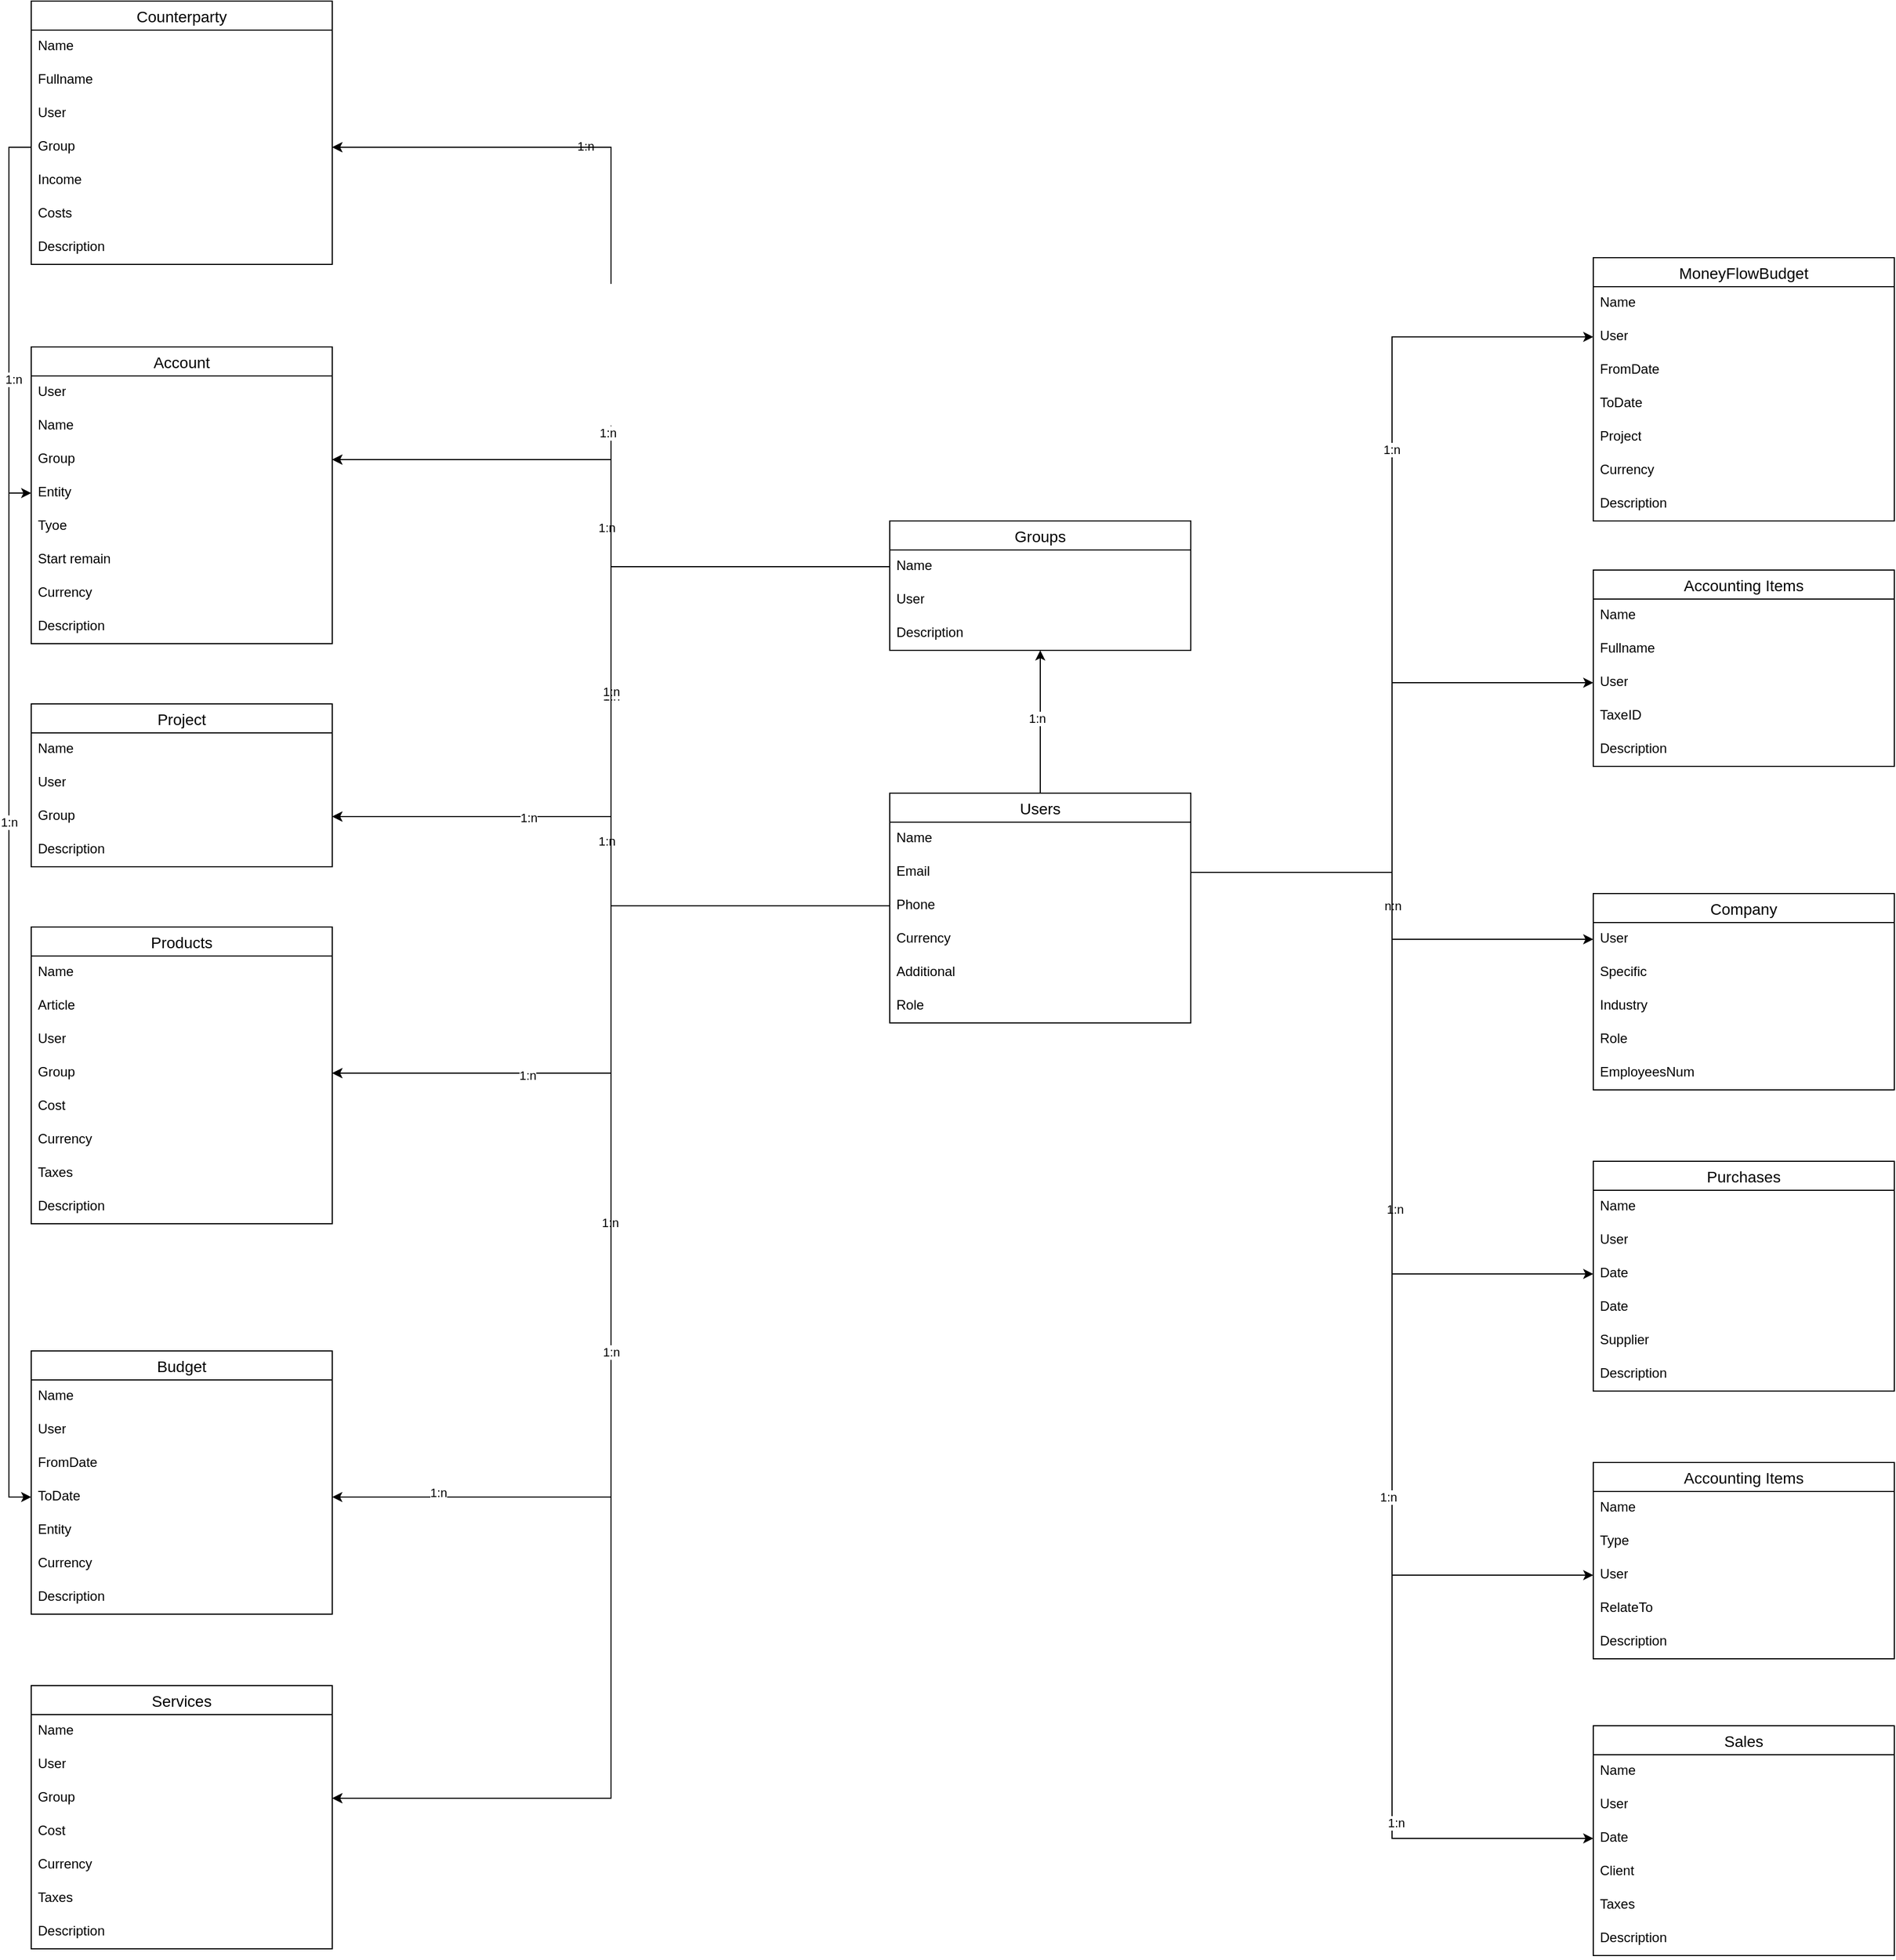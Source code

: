 <mxfile version="21.6.8" type="github">
  <diagram name="Страница — 1" id="mEp1RRlqgZ2As4-U362g">
    <mxGraphModel dx="1719" dy="1747" grid="1" gridSize="10" guides="1" tooltips="1" connect="1" arrows="1" fold="1" page="1" pageScale="1" pageWidth="827" pageHeight="1169" math="0" shadow="0">
      <root>
        <mxCell id="0" />
        <mxCell id="1" parent="0" />
        <mxCell id="NKSvLtSjJCqByz_AvDBq-24" style="edgeStyle=orthogonalEdgeStyle;rounded=0;orthogonalLoop=1;jettySize=auto;html=1;exitX=0;exitY=0.5;exitDx=0;exitDy=0;entryX=1;entryY=0.5;entryDx=0;entryDy=0;" parent="1" source="NKSvLtSjJCqByz_AvDBq-4" target="NKSvLtSjJCqByz_AvDBq-17" edge="1">
          <mxGeometry relative="1" as="geometry" />
        </mxCell>
        <mxCell id="NKSvLtSjJCqByz_AvDBq-25" value="1:n" style="edgeLabel;html=1;align=center;verticalAlign=middle;resizable=0;points=[];" parent="NKSvLtSjJCqByz_AvDBq-24" vertex="1" connectable="0">
          <mxGeometry x="-0.027" relative="1" as="geometry">
            <mxPoint as="offset" />
          </mxGeometry>
        </mxCell>
        <mxCell id="dPXrafUQXEAh571yOO6m-11" style="edgeStyle=orthogonalEdgeStyle;rounded=0;orthogonalLoop=1;jettySize=auto;html=1;exitX=0.5;exitY=0;exitDx=0;exitDy=0;entryX=0.5;entryY=1;entryDx=0;entryDy=0;" parent="1" source="NKSvLtSjJCqByz_AvDBq-1" target="NKSvLtSjJCqByz_AvDBq-110" edge="1">
          <mxGeometry relative="1" as="geometry" />
        </mxCell>
        <mxCell id="dPXrafUQXEAh571yOO6m-12" value="1:n" style="edgeLabel;html=1;align=center;verticalAlign=middle;resizable=0;points=[];" parent="dPXrafUQXEAh571yOO6m-11" vertex="1" connectable="0">
          <mxGeometry x="0.051" y="3" relative="1" as="geometry">
            <mxPoint as="offset" />
          </mxGeometry>
        </mxCell>
        <mxCell id="NKSvLtSjJCqByz_AvDBq-1" value="Users" style="swimlane;fontStyle=0;childLayout=stackLayout;horizontal=1;startSize=26;horizontalStack=0;resizeParent=1;resizeParentMax=0;resizeLast=0;collapsible=1;marginBottom=0;align=center;fontSize=14;" parent="1" vertex="1">
          <mxGeometry x="340" width="270" height="206" as="geometry" />
        </mxCell>
        <mxCell id="NKSvLtSjJCqByz_AvDBq-2" value="Name" style="text;strokeColor=none;fillColor=none;spacingLeft=4;spacingRight=4;overflow=hidden;rotatable=0;points=[[0,0.5],[1,0.5]];portConstraint=eastwest;fontSize=12;whiteSpace=wrap;html=1;" parent="NKSvLtSjJCqByz_AvDBq-1" vertex="1">
          <mxGeometry y="26" width="270" height="30" as="geometry" />
        </mxCell>
        <mxCell id="NKSvLtSjJCqByz_AvDBq-3" value="Email" style="text;strokeColor=none;fillColor=none;spacingLeft=4;spacingRight=4;overflow=hidden;rotatable=0;points=[[0,0.5],[1,0.5]];portConstraint=eastwest;fontSize=12;whiteSpace=wrap;html=1;" parent="NKSvLtSjJCqByz_AvDBq-1" vertex="1">
          <mxGeometry y="56" width="270" height="30" as="geometry" />
        </mxCell>
        <mxCell id="NKSvLtSjJCqByz_AvDBq-4" value="Phone" style="text;strokeColor=none;fillColor=none;spacingLeft=4;spacingRight=4;overflow=hidden;rotatable=0;points=[[0,0.5],[1,0.5]];portConstraint=eastwest;fontSize=12;whiteSpace=wrap;html=1;" parent="NKSvLtSjJCqByz_AvDBq-1" vertex="1">
          <mxGeometry y="86" width="270" height="30" as="geometry" />
        </mxCell>
        <mxCell id="NKSvLtSjJCqByz_AvDBq-10" value="Currency" style="text;strokeColor=none;fillColor=none;spacingLeft=4;spacingRight=4;overflow=hidden;rotatable=0;points=[[0,0.5],[1,0.5]];portConstraint=eastwest;fontSize=12;whiteSpace=wrap;html=1;" parent="NKSvLtSjJCqByz_AvDBq-1" vertex="1">
          <mxGeometry y="116" width="270" height="30" as="geometry" />
        </mxCell>
        <mxCell id="NKSvLtSjJCqByz_AvDBq-11" value="Additional" style="text;strokeColor=none;fillColor=none;spacingLeft=4;spacingRight=4;overflow=hidden;rotatable=0;points=[[0,0.5],[1,0.5]];portConstraint=eastwest;fontSize=12;whiteSpace=wrap;html=1;" parent="NKSvLtSjJCqByz_AvDBq-1" vertex="1">
          <mxGeometry y="146" width="270" height="30" as="geometry" />
        </mxCell>
        <mxCell id="xEe3Byxkj_qaUgztP4Dk-1" value="Role" style="text;strokeColor=none;fillColor=none;spacingLeft=4;spacingRight=4;overflow=hidden;rotatable=0;points=[[0,0.5],[1,0.5]];portConstraint=eastwest;fontSize=12;whiteSpace=wrap;html=1;" vertex="1" parent="NKSvLtSjJCqByz_AvDBq-1">
          <mxGeometry y="176" width="270" height="30" as="geometry" />
        </mxCell>
        <mxCell id="NKSvLtSjJCqByz_AvDBq-14" value="Account" style="swimlane;fontStyle=0;childLayout=stackLayout;horizontal=1;startSize=26;horizontalStack=0;resizeParent=1;resizeParentMax=0;resizeLast=0;collapsible=1;marginBottom=0;align=center;fontSize=14;" parent="1" vertex="1">
          <mxGeometry x="-430" y="-400" width="270" height="266" as="geometry" />
        </mxCell>
        <mxCell id="NKSvLtSjJCqByz_AvDBq-15" value="User" style="text;strokeColor=none;fillColor=none;spacingLeft=4;spacingRight=4;overflow=hidden;rotatable=0;points=[[0,0.5],[1,0.5]];portConstraint=eastwest;fontSize=12;whiteSpace=wrap;html=1;" parent="NKSvLtSjJCqByz_AvDBq-14" vertex="1">
          <mxGeometry y="26" width="270" height="30" as="geometry" />
        </mxCell>
        <mxCell id="NKSvLtSjJCqByz_AvDBq-16" value="Name" style="text;strokeColor=none;fillColor=none;spacingLeft=4;spacingRight=4;overflow=hidden;rotatable=0;points=[[0,0.5],[1,0.5]];portConstraint=eastwest;fontSize=12;whiteSpace=wrap;html=1;" parent="NKSvLtSjJCqByz_AvDBq-14" vertex="1">
          <mxGeometry y="56" width="270" height="30" as="geometry" />
        </mxCell>
        <mxCell id="NKSvLtSjJCqByz_AvDBq-17" value="Group" style="text;strokeColor=none;fillColor=none;spacingLeft=4;spacingRight=4;overflow=hidden;rotatable=0;points=[[0,0.5],[1,0.5]];portConstraint=eastwest;fontSize=12;whiteSpace=wrap;html=1;" parent="NKSvLtSjJCqByz_AvDBq-14" vertex="1">
          <mxGeometry y="86" width="270" height="30" as="geometry" />
        </mxCell>
        <mxCell id="NKSvLtSjJCqByz_AvDBq-18" value="Entity" style="text;strokeColor=none;fillColor=none;spacingLeft=4;spacingRight=4;overflow=hidden;rotatable=0;points=[[0,0.5],[1,0.5]];portConstraint=eastwest;fontSize=12;whiteSpace=wrap;html=1;" parent="NKSvLtSjJCqByz_AvDBq-14" vertex="1">
          <mxGeometry y="116" width="270" height="30" as="geometry" />
        </mxCell>
        <mxCell id="NKSvLtSjJCqByz_AvDBq-19" value="Tyoe" style="text;strokeColor=none;fillColor=none;spacingLeft=4;spacingRight=4;overflow=hidden;rotatable=0;points=[[0,0.5],[1,0.5]];portConstraint=eastwest;fontSize=12;whiteSpace=wrap;html=1;" parent="NKSvLtSjJCqByz_AvDBq-14" vertex="1">
          <mxGeometry y="146" width="270" height="30" as="geometry" />
        </mxCell>
        <mxCell id="NKSvLtSjJCqByz_AvDBq-20" value="Start remain" style="text;strokeColor=none;fillColor=none;spacingLeft=4;spacingRight=4;overflow=hidden;rotatable=0;points=[[0,0.5],[1,0.5]];portConstraint=eastwest;fontSize=12;whiteSpace=wrap;html=1;" parent="NKSvLtSjJCqByz_AvDBq-14" vertex="1">
          <mxGeometry y="176" width="270" height="30" as="geometry" />
        </mxCell>
        <mxCell id="NKSvLtSjJCqByz_AvDBq-21" value="Currency" style="text;strokeColor=none;fillColor=none;spacingLeft=4;spacingRight=4;overflow=hidden;rotatable=0;points=[[0,0.5],[1,0.5]];portConstraint=eastwest;fontSize=12;whiteSpace=wrap;html=1;" parent="NKSvLtSjJCqByz_AvDBq-14" vertex="1">
          <mxGeometry y="206" width="270" height="30" as="geometry" />
        </mxCell>
        <mxCell id="NKSvLtSjJCqByz_AvDBq-22" value="Description" style="text;strokeColor=none;fillColor=none;spacingLeft=4;spacingRight=4;overflow=hidden;rotatable=0;points=[[0,0.5],[1,0.5]];portConstraint=eastwest;fontSize=12;whiteSpace=wrap;html=1;" parent="NKSvLtSjJCqByz_AvDBq-14" vertex="1">
          <mxGeometry y="236" width="270" height="30" as="geometry" />
        </mxCell>
        <mxCell id="NKSvLtSjJCqByz_AvDBq-26" value="Company" style="swimlane;fontStyle=0;childLayout=stackLayout;horizontal=1;startSize=26;horizontalStack=0;resizeParent=1;resizeParentMax=0;resizeLast=0;collapsible=1;marginBottom=0;align=center;fontSize=14;" parent="1" vertex="1">
          <mxGeometry x="971" y="90" width="270" height="176" as="geometry" />
        </mxCell>
        <mxCell id="NKSvLtSjJCqByz_AvDBq-27" value="User" style="text;strokeColor=none;fillColor=none;spacingLeft=4;spacingRight=4;overflow=hidden;rotatable=0;points=[[0,0.5],[1,0.5]];portConstraint=eastwest;fontSize=12;whiteSpace=wrap;html=1;" parent="NKSvLtSjJCqByz_AvDBq-26" vertex="1">
          <mxGeometry y="26" width="270" height="30" as="geometry" />
        </mxCell>
        <mxCell id="NKSvLtSjJCqByz_AvDBq-28" value="Specific" style="text;strokeColor=none;fillColor=none;spacingLeft=4;spacingRight=4;overflow=hidden;rotatable=0;points=[[0,0.5],[1,0.5]];portConstraint=eastwest;fontSize=12;whiteSpace=wrap;html=1;" parent="NKSvLtSjJCqByz_AvDBq-26" vertex="1">
          <mxGeometry y="56" width="270" height="30" as="geometry" />
        </mxCell>
        <mxCell id="NKSvLtSjJCqByz_AvDBq-29" value="Industry" style="text;strokeColor=none;fillColor=none;spacingLeft=4;spacingRight=4;overflow=hidden;rotatable=0;points=[[0,0.5],[1,0.5]];portConstraint=eastwest;fontSize=12;whiteSpace=wrap;html=1;" parent="NKSvLtSjJCqByz_AvDBq-26" vertex="1">
          <mxGeometry y="86" width="270" height="30" as="geometry" />
        </mxCell>
        <mxCell id="NKSvLtSjJCqByz_AvDBq-30" value="Role" style="text;strokeColor=none;fillColor=none;spacingLeft=4;spacingRight=4;overflow=hidden;rotatable=0;points=[[0,0.5],[1,0.5]];portConstraint=eastwest;fontSize=12;whiteSpace=wrap;html=1;" parent="NKSvLtSjJCqByz_AvDBq-26" vertex="1">
          <mxGeometry y="116" width="270" height="30" as="geometry" />
        </mxCell>
        <mxCell id="NKSvLtSjJCqByz_AvDBq-31" value="EmployeesNum" style="text;strokeColor=none;fillColor=none;spacingLeft=4;spacingRight=4;overflow=hidden;rotatable=0;points=[[0,0.5],[1,0.5]];portConstraint=eastwest;fontSize=12;whiteSpace=wrap;html=1;" parent="NKSvLtSjJCqByz_AvDBq-26" vertex="1">
          <mxGeometry y="146" width="270" height="30" as="geometry" />
        </mxCell>
        <mxCell id="NKSvLtSjJCqByz_AvDBq-32" value="n:n" style="edgeStyle=orthogonalEdgeStyle;rounded=0;orthogonalLoop=1;jettySize=auto;html=1;exitX=1;exitY=0.5;exitDx=0;exitDy=0;" parent="1" source="NKSvLtSjJCqByz_AvDBq-3" target="NKSvLtSjJCqByz_AvDBq-27" edge="1">
          <mxGeometry relative="1" as="geometry" />
        </mxCell>
        <mxCell id="NKSvLtSjJCqByz_AvDBq-33" value="Sales" style="swimlane;fontStyle=0;childLayout=stackLayout;horizontal=1;startSize=26;horizontalStack=0;resizeParent=1;resizeParentMax=0;resizeLast=0;collapsible=1;marginBottom=0;align=center;fontSize=14;" parent="1" vertex="1">
          <mxGeometry x="971" y="836" width="270" height="206" as="geometry" />
        </mxCell>
        <mxCell id="NKSvLtSjJCqByz_AvDBq-34" value="Name" style="text;strokeColor=none;fillColor=none;spacingLeft=4;spacingRight=4;overflow=hidden;rotatable=0;points=[[0,0.5],[1,0.5]];portConstraint=eastwest;fontSize=12;whiteSpace=wrap;html=1;" parent="NKSvLtSjJCqByz_AvDBq-33" vertex="1">
          <mxGeometry y="26" width="270" height="30" as="geometry" />
        </mxCell>
        <mxCell id="NKSvLtSjJCqByz_AvDBq-35" value="User" style="text;strokeColor=none;fillColor=none;spacingLeft=4;spacingRight=4;overflow=hidden;rotatable=0;points=[[0,0.5],[1,0.5]];portConstraint=eastwest;fontSize=12;whiteSpace=wrap;html=1;" parent="NKSvLtSjJCqByz_AvDBq-33" vertex="1">
          <mxGeometry y="56" width="270" height="30" as="geometry" />
        </mxCell>
        <mxCell id="NKSvLtSjJCqByz_AvDBq-36" value="Date" style="text;strokeColor=none;fillColor=none;spacingLeft=4;spacingRight=4;overflow=hidden;rotatable=0;points=[[0,0.5],[1,0.5]];portConstraint=eastwest;fontSize=12;whiteSpace=wrap;html=1;" parent="NKSvLtSjJCqByz_AvDBq-33" vertex="1">
          <mxGeometry y="86" width="270" height="30" as="geometry" />
        </mxCell>
        <mxCell id="NKSvLtSjJCqByz_AvDBq-37" value="Client" style="text;strokeColor=none;fillColor=none;spacingLeft=4;spacingRight=4;overflow=hidden;rotatable=0;points=[[0,0.5],[1,0.5]];portConstraint=eastwest;fontSize=12;whiteSpace=wrap;html=1;" parent="NKSvLtSjJCqByz_AvDBq-33" vertex="1">
          <mxGeometry y="116" width="270" height="30" as="geometry" />
        </mxCell>
        <mxCell id="NKSvLtSjJCqByz_AvDBq-38" value="Taxes" style="text;strokeColor=none;fillColor=none;spacingLeft=4;spacingRight=4;overflow=hidden;rotatable=0;points=[[0,0.5],[1,0.5]];portConstraint=eastwest;fontSize=12;whiteSpace=wrap;html=1;" parent="NKSvLtSjJCqByz_AvDBq-33" vertex="1">
          <mxGeometry y="146" width="270" height="30" as="geometry" />
        </mxCell>
        <mxCell id="NKSvLtSjJCqByz_AvDBq-39" value="Description" style="text;strokeColor=none;fillColor=none;spacingLeft=4;spacingRight=4;overflow=hidden;rotatable=0;points=[[0,0.5],[1,0.5]];portConstraint=eastwest;fontSize=12;whiteSpace=wrap;html=1;" parent="NKSvLtSjJCqByz_AvDBq-33" vertex="1">
          <mxGeometry y="176" width="270" height="30" as="geometry" />
        </mxCell>
        <mxCell id="NKSvLtSjJCqByz_AvDBq-40" value="Purchases" style="swimlane;fontStyle=0;childLayout=stackLayout;horizontal=1;startSize=26;horizontalStack=0;resizeParent=1;resizeParentMax=0;resizeLast=0;collapsible=1;marginBottom=0;align=center;fontSize=14;" parent="1" vertex="1">
          <mxGeometry x="971" y="330" width="270" height="206" as="geometry" />
        </mxCell>
        <mxCell id="NKSvLtSjJCqByz_AvDBq-41" value="Name" style="text;strokeColor=none;fillColor=none;spacingLeft=4;spacingRight=4;overflow=hidden;rotatable=0;points=[[0,0.5],[1,0.5]];portConstraint=eastwest;fontSize=12;whiteSpace=wrap;html=1;" parent="NKSvLtSjJCqByz_AvDBq-40" vertex="1">
          <mxGeometry y="26" width="270" height="30" as="geometry" />
        </mxCell>
        <mxCell id="NKSvLtSjJCqByz_AvDBq-42" value="User" style="text;strokeColor=none;fillColor=none;spacingLeft=4;spacingRight=4;overflow=hidden;rotatable=0;points=[[0,0.5],[1,0.5]];portConstraint=eastwest;fontSize=12;whiteSpace=wrap;html=1;" parent="NKSvLtSjJCqByz_AvDBq-40" vertex="1">
          <mxGeometry y="56" width="270" height="30" as="geometry" />
        </mxCell>
        <mxCell id="NKSvLtSjJCqByz_AvDBq-43" value="Date" style="text;strokeColor=none;fillColor=none;spacingLeft=4;spacingRight=4;overflow=hidden;rotatable=0;points=[[0,0.5],[1,0.5]];portConstraint=eastwest;fontSize=12;whiteSpace=wrap;html=1;" parent="NKSvLtSjJCqByz_AvDBq-40" vertex="1">
          <mxGeometry y="86" width="270" height="30" as="geometry" />
        </mxCell>
        <mxCell id="NKSvLtSjJCqByz_AvDBq-169" value="Date" style="text;strokeColor=none;fillColor=none;spacingLeft=4;spacingRight=4;overflow=hidden;rotatable=0;points=[[0,0.5],[1,0.5]];portConstraint=eastwest;fontSize=12;whiteSpace=wrap;html=1;" parent="NKSvLtSjJCqByz_AvDBq-40" vertex="1">
          <mxGeometry y="116" width="270" height="30" as="geometry" />
        </mxCell>
        <mxCell id="NKSvLtSjJCqByz_AvDBq-44" value="Supplier" style="text;strokeColor=none;fillColor=none;spacingLeft=4;spacingRight=4;overflow=hidden;rotatable=0;points=[[0,0.5],[1,0.5]];portConstraint=eastwest;fontSize=12;whiteSpace=wrap;html=1;" parent="NKSvLtSjJCqByz_AvDBq-40" vertex="1">
          <mxGeometry y="146" width="270" height="30" as="geometry" />
        </mxCell>
        <mxCell id="NKSvLtSjJCqByz_AvDBq-45" value="Description" style="text;strokeColor=none;fillColor=none;spacingLeft=4;spacingRight=4;overflow=hidden;rotatable=0;points=[[0,0.5],[1,0.5]];portConstraint=eastwest;fontSize=12;whiteSpace=wrap;html=1;" parent="NKSvLtSjJCqByz_AvDBq-40" vertex="1">
          <mxGeometry y="176" width="270" height="30" as="geometry" />
        </mxCell>
        <mxCell id="NKSvLtSjJCqByz_AvDBq-46" value="Budget" style="swimlane;fontStyle=0;childLayout=stackLayout;horizontal=1;startSize=26;horizontalStack=0;resizeParent=1;resizeParentMax=0;resizeLast=0;collapsible=1;marginBottom=0;align=center;fontSize=14;" parent="1" vertex="1">
          <mxGeometry x="-430" y="500" width="270" height="236" as="geometry" />
        </mxCell>
        <mxCell id="NKSvLtSjJCqByz_AvDBq-47" value="Name" style="text;strokeColor=none;fillColor=none;spacingLeft=4;spacingRight=4;overflow=hidden;rotatable=0;points=[[0,0.5],[1,0.5]];portConstraint=eastwest;fontSize=12;whiteSpace=wrap;html=1;" parent="NKSvLtSjJCqByz_AvDBq-46" vertex="1">
          <mxGeometry y="26" width="270" height="30" as="geometry" />
        </mxCell>
        <mxCell id="NKSvLtSjJCqByz_AvDBq-48" value="User" style="text;strokeColor=none;fillColor=none;spacingLeft=4;spacingRight=4;overflow=hidden;rotatable=0;points=[[0,0.5],[1,0.5]];portConstraint=eastwest;fontSize=12;whiteSpace=wrap;html=1;" parent="NKSvLtSjJCqByz_AvDBq-46" vertex="1">
          <mxGeometry y="56" width="270" height="30" as="geometry" />
        </mxCell>
        <mxCell id="NKSvLtSjJCqByz_AvDBq-49" value="FromDate" style="text;strokeColor=none;fillColor=none;spacingLeft=4;spacingRight=4;overflow=hidden;rotatable=0;points=[[0,0.5],[1,0.5]];portConstraint=eastwest;fontSize=12;whiteSpace=wrap;html=1;" parent="NKSvLtSjJCqByz_AvDBq-46" vertex="1">
          <mxGeometry y="86" width="270" height="30" as="geometry" />
        </mxCell>
        <mxCell id="NKSvLtSjJCqByz_AvDBq-50" value="ToDate" style="text;strokeColor=none;fillColor=none;spacingLeft=4;spacingRight=4;overflow=hidden;rotatable=0;points=[[0,0.5],[1,0.5]];portConstraint=eastwest;fontSize=12;whiteSpace=wrap;html=1;" parent="NKSvLtSjJCqByz_AvDBq-46" vertex="1">
          <mxGeometry y="116" width="270" height="30" as="geometry" />
        </mxCell>
        <mxCell id="NKSvLtSjJCqByz_AvDBq-51" value="Entity" style="text;strokeColor=none;fillColor=none;spacingLeft=4;spacingRight=4;overflow=hidden;rotatable=0;points=[[0,0.5],[1,0.5]];portConstraint=eastwest;fontSize=12;whiteSpace=wrap;html=1;" parent="NKSvLtSjJCqByz_AvDBq-46" vertex="1">
          <mxGeometry y="146" width="270" height="30" as="geometry" />
        </mxCell>
        <mxCell id="NKSvLtSjJCqByz_AvDBq-52" value="Currency" style="text;strokeColor=none;fillColor=none;spacingLeft=4;spacingRight=4;overflow=hidden;rotatable=0;points=[[0,0.5],[1,0.5]];portConstraint=eastwest;fontSize=12;whiteSpace=wrap;html=1;" parent="NKSvLtSjJCqByz_AvDBq-46" vertex="1">
          <mxGeometry y="176" width="270" height="30" as="geometry" />
        </mxCell>
        <mxCell id="NKSvLtSjJCqByz_AvDBq-53" value="Description" style="text;strokeColor=none;fillColor=none;spacingLeft=4;spacingRight=4;overflow=hidden;rotatable=0;points=[[0,0.5],[1,0.5]];portConstraint=eastwest;fontSize=12;whiteSpace=wrap;html=1;" parent="NKSvLtSjJCqByz_AvDBq-46" vertex="1">
          <mxGeometry y="206" width="270" height="30" as="geometry" />
        </mxCell>
        <mxCell id="NKSvLtSjJCqByz_AvDBq-54" value="MoneyFlowBudget" style="swimlane;fontStyle=0;childLayout=stackLayout;horizontal=1;startSize=26;horizontalStack=0;resizeParent=1;resizeParentMax=0;resizeLast=0;collapsible=1;marginBottom=0;align=center;fontSize=14;" parent="1" vertex="1">
          <mxGeometry x="971" y="-480" width="270" height="236" as="geometry" />
        </mxCell>
        <mxCell id="NKSvLtSjJCqByz_AvDBq-55" value="Name" style="text;strokeColor=none;fillColor=none;spacingLeft=4;spacingRight=4;overflow=hidden;rotatable=0;points=[[0,0.5],[1,0.5]];portConstraint=eastwest;fontSize=12;whiteSpace=wrap;html=1;" parent="NKSvLtSjJCqByz_AvDBq-54" vertex="1">
          <mxGeometry y="26" width="270" height="30" as="geometry" />
        </mxCell>
        <mxCell id="NKSvLtSjJCqByz_AvDBq-56" value="User" style="text;strokeColor=none;fillColor=none;spacingLeft=4;spacingRight=4;overflow=hidden;rotatable=0;points=[[0,0.5],[1,0.5]];portConstraint=eastwest;fontSize=12;whiteSpace=wrap;html=1;" parent="NKSvLtSjJCqByz_AvDBq-54" vertex="1">
          <mxGeometry y="56" width="270" height="30" as="geometry" />
        </mxCell>
        <mxCell id="NKSvLtSjJCqByz_AvDBq-57" value="FromDate" style="text;strokeColor=none;fillColor=none;spacingLeft=4;spacingRight=4;overflow=hidden;rotatable=0;points=[[0,0.5],[1,0.5]];portConstraint=eastwest;fontSize=12;whiteSpace=wrap;html=1;" parent="NKSvLtSjJCqByz_AvDBq-54" vertex="1">
          <mxGeometry y="86" width="270" height="30" as="geometry" />
        </mxCell>
        <mxCell id="NKSvLtSjJCqByz_AvDBq-58" value="ToDate" style="text;strokeColor=none;fillColor=none;spacingLeft=4;spacingRight=4;overflow=hidden;rotatable=0;points=[[0,0.5],[1,0.5]];portConstraint=eastwest;fontSize=12;whiteSpace=wrap;html=1;" parent="NKSvLtSjJCqByz_AvDBq-54" vertex="1">
          <mxGeometry y="116" width="270" height="30" as="geometry" />
        </mxCell>
        <mxCell id="NKSvLtSjJCqByz_AvDBq-59" value="Project" style="text;strokeColor=none;fillColor=none;spacingLeft=4;spacingRight=4;overflow=hidden;rotatable=0;points=[[0,0.5],[1,0.5]];portConstraint=eastwest;fontSize=12;whiteSpace=wrap;html=1;" parent="NKSvLtSjJCqByz_AvDBq-54" vertex="1">
          <mxGeometry y="146" width="270" height="30" as="geometry" />
        </mxCell>
        <mxCell id="NKSvLtSjJCqByz_AvDBq-60" value="Currency" style="text;strokeColor=none;fillColor=none;spacingLeft=4;spacingRight=4;overflow=hidden;rotatable=0;points=[[0,0.5],[1,0.5]];portConstraint=eastwest;fontSize=12;whiteSpace=wrap;html=1;" parent="NKSvLtSjJCqByz_AvDBq-54" vertex="1">
          <mxGeometry y="176" width="270" height="30" as="geometry" />
        </mxCell>
        <mxCell id="NKSvLtSjJCqByz_AvDBq-61" value="Description" style="text;strokeColor=none;fillColor=none;spacingLeft=4;spacingRight=4;overflow=hidden;rotatable=0;points=[[0,0.5],[1,0.5]];portConstraint=eastwest;fontSize=12;whiteSpace=wrap;html=1;" parent="NKSvLtSjJCqByz_AvDBq-54" vertex="1">
          <mxGeometry y="206" width="270" height="30" as="geometry" />
        </mxCell>
        <mxCell id="NKSvLtSjJCqByz_AvDBq-62" value="Project" style="swimlane;fontStyle=0;childLayout=stackLayout;horizontal=1;startSize=26;horizontalStack=0;resizeParent=1;resizeParentMax=0;resizeLast=0;collapsible=1;marginBottom=0;align=center;fontSize=14;" parent="1" vertex="1">
          <mxGeometry x="-430" y="-80" width="270" height="146" as="geometry" />
        </mxCell>
        <mxCell id="NKSvLtSjJCqByz_AvDBq-63" value="Name" style="text;strokeColor=none;fillColor=none;spacingLeft=4;spacingRight=4;overflow=hidden;rotatable=0;points=[[0,0.5],[1,0.5]];portConstraint=eastwest;fontSize=12;whiteSpace=wrap;html=1;" parent="NKSvLtSjJCqByz_AvDBq-62" vertex="1">
          <mxGeometry y="26" width="270" height="30" as="geometry" />
        </mxCell>
        <mxCell id="NKSvLtSjJCqByz_AvDBq-64" value="User" style="text;strokeColor=none;fillColor=none;spacingLeft=4;spacingRight=4;overflow=hidden;rotatable=0;points=[[0,0.5],[1,0.5]];portConstraint=eastwest;fontSize=12;whiteSpace=wrap;html=1;" parent="NKSvLtSjJCqByz_AvDBq-62" vertex="1">
          <mxGeometry y="56" width="270" height="30" as="geometry" />
        </mxCell>
        <mxCell id="NKSvLtSjJCqByz_AvDBq-65" value="Group" style="text;strokeColor=none;fillColor=none;spacingLeft=4;spacingRight=4;overflow=hidden;rotatable=0;points=[[0,0.5],[1,0.5]];portConstraint=eastwest;fontSize=12;whiteSpace=wrap;html=1;" parent="NKSvLtSjJCqByz_AvDBq-62" vertex="1">
          <mxGeometry y="86" width="270" height="30" as="geometry" />
        </mxCell>
        <mxCell id="NKSvLtSjJCqByz_AvDBq-69" value="Description" style="text;strokeColor=none;fillColor=none;spacingLeft=4;spacingRight=4;overflow=hidden;rotatable=0;points=[[0,0.5],[1,0.5]];portConstraint=eastwest;fontSize=12;whiteSpace=wrap;html=1;" parent="NKSvLtSjJCqByz_AvDBq-62" vertex="1">
          <mxGeometry y="116" width="270" height="30" as="geometry" />
        </mxCell>
        <mxCell id="NKSvLtSjJCqByz_AvDBq-70" value="Counterparty" style="swimlane;fontStyle=0;childLayout=stackLayout;horizontal=1;startSize=26;horizontalStack=0;resizeParent=1;resizeParentMax=0;resizeLast=0;collapsible=1;marginBottom=0;align=center;fontSize=14;" parent="1" vertex="1">
          <mxGeometry x="-430" y="-710" width="270" height="236" as="geometry" />
        </mxCell>
        <mxCell id="NKSvLtSjJCqByz_AvDBq-71" value="Name" style="text;strokeColor=none;fillColor=none;spacingLeft=4;spacingRight=4;overflow=hidden;rotatable=0;points=[[0,0.5],[1,0.5]];portConstraint=eastwest;fontSize=12;whiteSpace=wrap;html=1;" parent="NKSvLtSjJCqByz_AvDBq-70" vertex="1">
          <mxGeometry y="26" width="270" height="30" as="geometry" />
        </mxCell>
        <mxCell id="NKSvLtSjJCqByz_AvDBq-73" value="Fullname" style="text;strokeColor=none;fillColor=none;spacingLeft=4;spacingRight=4;overflow=hidden;rotatable=0;points=[[0,0.5],[1,0.5]];portConstraint=eastwest;fontSize=12;whiteSpace=wrap;html=1;" parent="NKSvLtSjJCqByz_AvDBq-70" vertex="1">
          <mxGeometry y="56" width="270" height="30" as="geometry" />
        </mxCell>
        <mxCell id="NKSvLtSjJCqByz_AvDBq-72" value="User" style="text;strokeColor=none;fillColor=none;spacingLeft=4;spacingRight=4;overflow=hidden;rotatable=0;points=[[0,0.5],[1,0.5]];portConstraint=eastwest;fontSize=12;whiteSpace=wrap;html=1;" parent="NKSvLtSjJCqByz_AvDBq-70" vertex="1">
          <mxGeometry y="86" width="270" height="30" as="geometry" />
        </mxCell>
        <mxCell id="NKSvLtSjJCqByz_AvDBq-74" value="Group" style="text;strokeColor=none;fillColor=none;spacingLeft=4;spacingRight=4;overflow=hidden;rotatable=0;points=[[0,0.5],[1,0.5]];portConstraint=eastwest;fontSize=12;whiteSpace=wrap;html=1;" parent="NKSvLtSjJCqByz_AvDBq-70" vertex="1">
          <mxGeometry y="116" width="270" height="30" as="geometry" />
        </mxCell>
        <mxCell id="NKSvLtSjJCqByz_AvDBq-75" value="Income" style="text;strokeColor=none;fillColor=none;spacingLeft=4;spacingRight=4;overflow=hidden;rotatable=0;points=[[0,0.5],[1,0.5]];portConstraint=eastwest;fontSize=12;whiteSpace=wrap;html=1;" parent="NKSvLtSjJCqByz_AvDBq-70" vertex="1">
          <mxGeometry y="146" width="270" height="30" as="geometry" />
        </mxCell>
        <mxCell id="NKSvLtSjJCqByz_AvDBq-76" value="Costs" style="text;strokeColor=none;fillColor=none;spacingLeft=4;spacingRight=4;overflow=hidden;rotatable=0;points=[[0,0.5],[1,0.5]];portConstraint=eastwest;fontSize=12;whiteSpace=wrap;html=1;" parent="NKSvLtSjJCqByz_AvDBq-70" vertex="1">
          <mxGeometry y="176" width="270" height="30" as="geometry" />
        </mxCell>
        <mxCell id="NKSvLtSjJCqByz_AvDBq-77" value="Description" style="text;strokeColor=none;fillColor=none;spacingLeft=4;spacingRight=4;overflow=hidden;rotatable=0;points=[[0,0.5],[1,0.5]];portConstraint=eastwest;fontSize=12;whiteSpace=wrap;html=1;" parent="NKSvLtSjJCqByz_AvDBq-70" vertex="1">
          <mxGeometry y="206" width="270" height="30" as="geometry" />
        </mxCell>
        <mxCell id="NKSvLtSjJCqByz_AvDBq-78" value="Accounting Items" style="swimlane;fontStyle=0;childLayout=stackLayout;horizontal=1;startSize=26;horizontalStack=0;resizeParent=1;resizeParentMax=0;resizeLast=0;collapsible=1;marginBottom=0;align=center;fontSize=14;" parent="1" vertex="1">
          <mxGeometry x="971" y="600" width="270" height="176" as="geometry" />
        </mxCell>
        <mxCell id="NKSvLtSjJCqByz_AvDBq-79" value="Name" style="text;strokeColor=none;fillColor=none;spacingLeft=4;spacingRight=4;overflow=hidden;rotatable=0;points=[[0,0.5],[1,0.5]];portConstraint=eastwest;fontSize=12;whiteSpace=wrap;html=1;" parent="NKSvLtSjJCqByz_AvDBq-78" vertex="1">
          <mxGeometry y="26" width="270" height="30" as="geometry" />
        </mxCell>
        <mxCell id="NKSvLtSjJCqByz_AvDBq-80" value="Type" style="text;strokeColor=none;fillColor=none;spacingLeft=4;spacingRight=4;overflow=hidden;rotatable=0;points=[[0,0.5],[1,0.5]];portConstraint=eastwest;fontSize=12;whiteSpace=wrap;html=1;" parent="NKSvLtSjJCqByz_AvDBq-78" vertex="1">
          <mxGeometry y="56" width="270" height="30" as="geometry" />
        </mxCell>
        <mxCell id="NKSvLtSjJCqByz_AvDBq-81" value="User" style="text;strokeColor=none;fillColor=none;spacingLeft=4;spacingRight=4;overflow=hidden;rotatable=0;points=[[0,0.5],[1,0.5]];portConstraint=eastwest;fontSize=12;whiteSpace=wrap;html=1;" parent="NKSvLtSjJCqByz_AvDBq-78" vertex="1">
          <mxGeometry y="86" width="270" height="30" as="geometry" />
        </mxCell>
        <mxCell id="NKSvLtSjJCqByz_AvDBq-82" value="RelateTo" style="text;strokeColor=none;fillColor=none;spacingLeft=4;spacingRight=4;overflow=hidden;rotatable=0;points=[[0,0.5],[1,0.5]];portConstraint=eastwest;fontSize=12;whiteSpace=wrap;html=1;" parent="NKSvLtSjJCqByz_AvDBq-78" vertex="1">
          <mxGeometry y="116" width="270" height="30" as="geometry" />
        </mxCell>
        <mxCell id="NKSvLtSjJCqByz_AvDBq-85" value="Description" style="text;strokeColor=none;fillColor=none;spacingLeft=4;spacingRight=4;overflow=hidden;rotatable=0;points=[[0,0.5],[1,0.5]];portConstraint=eastwest;fontSize=12;whiteSpace=wrap;html=1;" parent="NKSvLtSjJCqByz_AvDBq-78" vertex="1">
          <mxGeometry y="146" width="270" height="30" as="geometry" />
        </mxCell>
        <mxCell id="NKSvLtSjJCqByz_AvDBq-86" value="Accounting Items" style="swimlane;fontStyle=0;childLayout=stackLayout;horizontal=1;startSize=26;horizontalStack=0;resizeParent=1;resizeParentMax=0;resizeLast=0;collapsible=1;marginBottom=0;align=center;fontSize=14;" parent="1" vertex="1">
          <mxGeometry x="971" y="-200" width="270" height="176" as="geometry" />
        </mxCell>
        <mxCell id="NKSvLtSjJCqByz_AvDBq-87" value="Name" style="text;strokeColor=none;fillColor=none;spacingLeft=4;spacingRight=4;overflow=hidden;rotatable=0;points=[[0,0.5],[1,0.5]];portConstraint=eastwest;fontSize=12;whiteSpace=wrap;html=1;" parent="NKSvLtSjJCqByz_AvDBq-86" vertex="1">
          <mxGeometry y="26" width="270" height="30" as="geometry" />
        </mxCell>
        <mxCell id="NKSvLtSjJCqByz_AvDBq-88" value="Fullname" style="text;strokeColor=none;fillColor=none;spacingLeft=4;spacingRight=4;overflow=hidden;rotatable=0;points=[[0,0.5],[1,0.5]];portConstraint=eastwest;fontSize=12;whiteSpace=wrap;html=1;" parent="NKSvLtSjJCqByz_AvDBq-86" vertex="1">
          <mxGeometry y="56" width="270" height="30" as="geometry" />
        </mxCell>
        <mxCell id="NKSvLtSjJCqByz_AvDBq-89" value="User" style="text;strokeColor=none;fillColor=none;spacingLeft=4;spacingRight=4;overflow=hidden;rotatable=0;points=[[0,0.5],[1,0.5]];portConstraint=eastwest;fontSize=12;whiteSpace=wrap;html=1;" parent="NKSvLtSjJCqByz_AvDBq-86" vertex="1">
          <mxGeometry y="86" width="270" height="30" as="geometry" />
        </mxCell>
        <mxCell id="NKSvLtSjJCqByz_AvDBq-90" value="TaxeID" style="text;strokeColor=none;fillColor=none;spacingLeft=4;spacingRight=4;overflow=hidden;rotatable=0;points=[[0,0.5],[1,0.5]];portConstraint=eastwest;fontSize=12;whiteSpace=wrap;html=1;" parent="NKSvLtSjJCqByz_AvDBq-86" vertex="1">
          <mxGeometry y="116" width="270" height="30" as="geometry" />
        </mxCell>
        <mxCell id="NKSvLtSjJCqByz_AvDBq-91" value="Description" style="text;strokeColor=none;fillColor=none;spacingLeft=4;spacingRight=4;overflow=hidden;rotatable=0;points=[[0,0.5],[1,0.5]];portConstraint=eastwest;fontSize=12;whiteSpace=wrap;html=1;" parent="NKSvLtSjJCqByz_AvDBq-86" vertex="1">
          <mxGeometry y="146" width="270" height="30" as="geometry" />
        </mxCell>
        <mxCell id="NKSvLtSjJCqByz_AvDBq-92" value="Products" style="swimlane;fontStyle=0;childLayout=stackLayout;horizontal=1;startSize=26;horizontalStack=0;resizeParent=1;resizeParentMax=0;resizeLast=0;collapsible=1;marginBottom=0;align=center;fontSize=14;" parent="1" vertex="1">
          <mxGeometry x="-430" y="120" width="270" height="266" as="geometry" />
        </mxCell>
        <mxCell id="NKSvLtSjJCqByz_AvDBq-93" value="Name" style="text;strokeColor=none;fillColor=none;spacingLeft=4;spacingRight=4;overflow=hidden;rotatable=0;points=[[0,0.5],[1,0.5]];portConstraint=eastwest;fontSize=12;whiteSpace=wrap;html=1;" parent="NKSvLtSjJCqByz_AvDBq-92" vertex="1">
          <mxGeometry y="26" width="270" height="30" as="geometry" />
        </mxCell>
        <mxCell id="NKSvLtSjJCqByz_AvDBq-94" value="Article" style="text;strokeColor=none;fillColor=none;spacingLeft=4;spacingRight=4;overflow=hidden;rotatable=0;points=[[0,0.5],[1,0.5]];portConstraint=eastwest;fontSize=12;whiteSpace=wrap;html=1;" parent="NKSvLtSjJCqByz_AvDBq-92" vertex="1">
          <mxGeometry y="56" width="270" height="30" as="geometry" />
        </mxCell>
        <mxCell id="NKSvLtSjJCqByz_AvDBq-95" value="User" style="text;strokeColor=none;fillColor=none;spacingLeft=4;spacingRight=4;overflow=hidden;rotatable=0;points=[[0,0.5],[1,0.5]];portConstraint=eastwest;fontSize=12;whiteSpace=wrap;html=1;" parent="NKSvLtSjJCqByz_AvDBq-92" vertex="1">
          <mxGeometry y="86" width="270" height="30" as="geometry" />
        </mxCell>
        <mxCell id="NKSvLtSjJCqByz_AvDBq-96" value="Group" style="text;strokeColor=none;fillColor=none;spacingLeft=4;spacingRight=4;overflow=hidden;rotatable=0;points=[[0,0.5],[1,0.5]];portConstraint=eastwest;fontSize=12;whiteSpace=wrap;html=1;" parent="NKSvLtSjJCqByz_AvDBq-92" vertex="1">
          <mxGeometry y="116" width="270" height="30" as="geometry" />
        </mxCell>
        <mxCell id="NKSvLtSjJCqByz_AvDBq-97" value="Cost" style="text;strokeColor=none;fillColor=none;spacingLeft=4;spacingRight=4;overflow=hidden;rotatable=0;points=[[0,0.5],[1,0.5]];portConstraint=eastwest;fontSize=12;whiteSpace=wrap;html=1;" parent="NKSvLtSjJCqByz_AvDBq-92" vertex="1">
          <mxGeometry y="146" width="270" height="30" as="geometry" />
        </mxCell>
        <mxCell id="NKSvLtSjJCqByz_AvDBq-98" value="Currency" style="text;strokeColor=none;fillColor=none;spacingLeft=4;spacingRight=4;overflow=hidden;rotatable=0;points=[[0,0.5],[1,0.5]];portConstraint=eastwest;fontSize=12;whiteSpace=wrap;html=1;" parent="NKSvLtSjJCqByz_AvDBq-92" vertex="1">
          <mxGeometry y="176" width="270" height="30" as="geometry" />
        </mxCell>
        <mxCell id="NKSvLtSjJCqByz_AvDBq-99" value="Taxes" style="text;strokeColor=none;fillColor=none;spacingLeft=4;spacingRight=4;overflow=hidden;rotatable=0;points=[[0,0.5],[1,0.5]];portConstraint=eastwest;fontSize=12;whiteSpace=wrap;html=1;" parent="NKSvLtSjJCqByz_AvDBq-92" vertex="1">
          <mxGeometry y="206" width="270" height="30" as="geometry" />
        </mxCell>
        <mxCell id="NKSvLtSjJCqByz_AvDBq-100" value="Description" style="text;strokeColor=none;fillColor=none;spacingLeft=4;spacingRight=4;overflow=hidden;rotatable=0;points=[[0,0.5],[1,0.5]];portConstraint=eastwest;fontSize=12;whiteSpace=wrap;html=1;" parent="NKSvLtSjJCqByz_AvDBq-92" vertex="1">
          <mxGeometry y="236" width="270" height="30" as="geometry" />
        </mxCell>
        <mxCell id="NKSvLtSjJCqByz_AvDBq-101" value="Services" style="swimlane;fontStyle=0;childLayout=stackLayout;horizontal=1;startSize=26;horizontalStack=0;resizeParent=1;resizeParentMax=0;resizeLast=0;collapsible=1;marginBottom=0;align=center;fontSize=14;" parent="1" vertex="1">
          <mxGeometry x="-430" y="800" width="270" height="236" as="geometry" />
        </mxCell>
        <mxCell id="NKSvLtSjJCqByz_AvDBq-102" value="Name" style="text;strokeColor=none;fillColor=none;spacingLeft=4;spacingRight=4;overflow=hidden;rotatable=0;points=[[0,0.5],[1,0.5]];portConstraint=eastwest;fontSize=12;whiteSpace=wrap;html=1;" parent="NKSvLtSjJCqByz_AvDBq-101" vertex="1">
          <mxGeometry y="26" width="270" height="30" as="geometry" />
        </mxCell>
        <mxCell id="NKSvLtSjJCqByz_AvDBq-104" value="User" style="text;strokeColor=none;fillColor=none;spacingLeft=4;spacingRight=4;overflow=hidden;rotatable=0;points=[[0,0.5],[1,0.5]];portConstraint=eastwest;fontSize=12;whiteSpace=wrap;html=1;" parent="NKSvLtSjJCqByz_AvDBq-101" vertex="1">
          <mxGeometry y="56" width="270" height="30" as="geometry" />
        </mxCell>
        <mxCell id="NKSvLtSjJCqByz_AvDBq-105" value="Group" style="text;strokeColor=none;fillColor=none;spacingLeft=4;spacingRight=4;overflow=hidden;rotatable=0;points=[[0,0.5],[1,0.5]];portConstraint=eastwest;fontSize=12;whiteSpace=wrap;html=1;" parent="NKSvLtSjJCqByz_AvDBq-101" vertex="1">
          <mxGeometry y="86" width="270" height="30" as="geometry" />
        </mxCell>
        <mxCell id="NKSvLtSjJCqByz_AvDBq-106" value="Cost" style="text;strokeColor=none;fillColor=none;spacingLeft=4;spacingRight=4;overflow=hidden;rotatable=0;points=[[0,0.5],[1,0.5]];portConstraint=eastwest;fontSize=12;whiteSpace=wrap;html=1;" parent="NKSvLtSjJCqByz_AvDBq-101" vertex="1">
          <mxGeometry y="116" width="270" height="30" as="geometry" />
        </mxCell>
        <mxCell id="NKSvLtSjJCqByz_AvDBq-107" value="Currency" style="text;strokeColor=none;fillColor=none;spacingLeft=4;spacingRight=4;overflow=hidden;rotatable=0;points=[[0,0.5],[1,0.5]];portConstraint=eastwest;fontSize=12;whiteSpace=wrap;html=1;" parent="NKSvLtSjJCqByz_AvDBq-101" vertex="1">
          <mxGeometry y="146" width="270" height="30" as="geometry" />
        </mxCell>
        <mxCell id="NKSvLtSjJCqByz_AvDBq-108" value="Taxes" style="text;strokeColor=none;fillColor=none;spacingLeft=4;spacingRight=4;overflow=hidden;rotatable=0;points=[[0,0.5],[1,0.5]];portConstraint=eastwest;fontSize=12;whiteSpace=wrap;html=1;" parent="NKSvLtSjJCqByz_AvDBq-101" vertex="1">
          <mxGeometry y="176" width="270" height="30" as="geometry" />
        </mxCell>
        <mxCell id="NKSvLtSjJCqByz_AvDBq-109" value="Description" style="text;strokeColor=none;fillColor=none;spacingLeft=4;spacingRight=4;overflow=hidden;rotatable=0;points=[[0,0.5],[1,0.5]];portConstraint=eastwest;fontSize=12;whiteSpace=wrap;html=1;" parent="NKSvLtSjJCqByz_AvDBq-101" vertex="1">
          <mxGeometry y="206" width="270" height="30" as="geometry" />
        </mxCell>
        <mxCell id="NKSvLtSjJCqByz_AvDBq-110" value="Groups" style="swimlane;fontStyle=0;childLayout=stackLayout;horizontal=1;startSize=26;horizontalStack=0;resizeParent=1;resizeParentMax=0;resizeLast=0;collapsible=1;marginBottom=0;align=center;fontSize=14;" parent="1" vertex="1">
          <mxGeometry x="340" y="-244" width="270" height="116" as="geometry" />
        </mxCell>
        <mxCell id="NKSvLtSjJCqByz_AvDBq-111" value="Name" style="text;strokeColor=none;fillColor=none;spacingLeft=4;spacingRight=4;overflow=hidden;rotatable=0;points=[[0,0.5],[1,0.5]];portConstraint=eastwest;fontSize=12;whiteSpace=wrap;html=1;" parent="NKSvLtSjJCqByz_AvDBq-110" vertex="1">
          <mxGeometry y="26" width="270" height="30" as="geometry" />
        </mxCell>
        <mxCell id="NKSvLtSjJCqByz_AvDBq-112" value="User" style="text;strokeColor=none;fillColor=none;spacingLeft=4;spacingRight=4;overflow=hidden;rotatable=0;points=[[0,0.5],[1,0.5]];portConstraint=eastwest;fontSize=12;whiteSpace=wrap;html=1;" parent="NKSvLtSjJCqByz_AvDBq-110" vertex="1">
          <mxGeometry y="56" width="270" height="30" as="geometry" />
        </mxCell>
        <mxCell id="NKSvLtSjJCqByz_AvDBq-117" value="Description" style="text;strokeColor=none;fillColor=none;spacingLeft=4;spacingRight=4;overflow=hidden;rotatable=0;points=[[0,0.5],[1,0.5]];portConstraint=eastwest;fontSize=12;whiteSpace=wrap;html=1;" parent="NKSvLtSjJCqByz_AvDBq-110" vertex="1">
          <mxGeometry y="86" width="270" height="30" as="geometry" />
        </mxCell>
        <mxCell id="NKSvLtSjJCqByz_AvDBq-119" style="edgeStyle=orthogonalEdgeStyle;rounded=0;orthogonalLoop=1;jettySize=auto;html=1;exitX=0;exitY=0.5;exitDx=0;exitDy=0;" parent="1" source="NKSvLtSjJCqByz_AvDBq-111" target="NKSvLtSjJCqByz_AvDBq-105" edge="1">
          <mxGeometry relative="1" as="geometry" />
        </mxCell>
        <mxCell id="NKSvLtSjJCqByz_AvDBq-120" value="1:n" style="edgeLabel;html=1;align=center;verticalAlign=middle;resizable=0;points=[];" parent="NKSvLtSjJCqByz_AvDBq-119" vertex="1" connectable="0">
          <mxGeometry x="0.045" y="-1" relative="1" as="geometry">
            <mxPoint as="offset" />
          </mxGeometry>
        </mxCell>
        <mxCell id="NKSvLtSjJCqByz_AvDBq-121" style="edgeStyle=orthogonalEdgeStyle;rounded=0;orthogonalLoop=1;jettySize=auto;html=1;exitX=0;exitY=0.5;exitDx=0;exitDy=0;" parent="1" source="NKSvLtSjJCqByz_AvDBq-111" target="NKSvLtSjJCqByz_AvDBq-96" edge="1">
          <mxGeometry relative="1" as="geometry" />
        </mxCell>
        <mxCell id="NKSvLtSjJCqByz_AvDBq-122" value="1:n" style="edgeLabel;html=1;align=center;verticalAlign=middle;resizable=0;points=[];" parent="NKSvLtSjJCqByz_AvDBq-121" vertex="1" connectable="0">
          <mxGeometry x="0.04" y="-4" relative="1" as="geometry">
            <mxPoint as="offset" />
          </mxGeometry>
        </mxCell>
        <mxCell id="NKSvLtSjJCqByz_AvDBq-123" style="edgeStyle=orthogonalEdgeStyle;rounded=0;orthogonalLoop=1;jettySize=auto;html=1;exitX=0;exitY=0.5;exitDx=0;exitDy=0;" parent="1" source="NKSvLtSjJCqByz_AvDBq-111" target="NKSvLtSjJCqByz_AvDBq-74" edge="1">
          <mxGeometry relative="1" as="geometry" />
        </mxCell>
        <mxCell id="NKSvLtSjJCqByz_AvDBq-124" value="1:n" style="edgeLabel;html=1;align=center;verticalAlign=middle;resizable=0;points=[];" parent="NKSvLtSjJCqByz_AvDBq-123" vertex="1" connectable="0">
          <mxGeometry x="0.48" y="-1" relative="1" as="geometry">
            <mxPoint x="-1" as="offset" />
          </mxGeometry>
        </mxCell>
        <mxCell id="NKSvLtSjJCqByz_AvDBq-125" style="edgeStyle=orthogonalEdgeStyle;rounded=0;orthogonalLoop=1;jettySize=auto;html=1;exitX=0;exitY=0.5;exitDx=0;exitDy=0;" parent="1" source="NKSvLtSjJCqByz_AvDBq-111" target="NKSvLtSjJCqByz_AvDBq-17" edge="1">
          <mxGeometry relative="1" as="geometry" />
        </mxCell>
        <mxCell id="NKSvLtSjJCqByz_AvDBq-126" value="1:n" style="edgeLabel;html=1;align=center;verticalAlign=middle;resizable=0;points=[];" parent="NKSvLtSjJCqByz_AvDBq-125" vertex="1" connectable="0">
          <mxGeometry x="-0.042" y="4" relative="1" as="geometry">
            <mxPoint as="offset" />
          </mxGeometry>
        </mxCell>
        <mxCell id="NKSvLtSjJCqByz_AvDBq-127" value="1:n" style="edgeStyle=orthogonalEdgeStyle;rounded=0;orthogonalLoop=1;jettySize=auto;html=1;exitX=0;exitY=0.5;exitDx=0;exitDy=0;" parent="1" source="NKSvLtSjJCqByz_AvDBq-111" target="NKSvLtSjJCqByz_AvDBq-65" edge="1">
          <mxGeometry relative="1" as="geometry" />
        </mxCell>
        <mxCell id="NKSvLtSjJCqByz_AvDBq-128" style="edgeStyle=orthogonalEdgeStyle;rounded=0;orthogonalLoop=1;jettySize=auto;html=1;exitX=1;exitY=0.5;exitDx=0;exitDy=0;entryX=0;entryY=0.5;entryDx=0;entryDy=0;" parent="1" source="NKSvLtSjJCqByz_AvDBq-3" target="NKSvLtSjJCqByz_AvDBq-36" edge="1">
          <mxGeometry relative="1" as="geometry" />
        </mxCell>
        <mxCell id="NKSvLtSjJCqByz_AvDBq-129" value="1:n" style="edgeLabel;html=1;align=center;verticalAlign=middle;resizable=0;points=[];" parent="NKSvLtSjJCqByz_AvDBq-128" vertex="1" connectable="0">
          <mxGeometry x="0.683" y="3" relative="1" as="geometry">
            <mxPoint as="offset" />
          </mxGeometry>
        </mxCell>
        <mxCell id="NKSvLtSjJCqByz_AvDBq-130" style="edgeStyle=orthogonalEdgeStyle;rounded=0;orthogonalLoop=1;jettySize=auto;html=1;exitX=1;exitY=0.5;exitDx=0;exitDy=0;entryX=0;entryY=0.5;entryDx=0;entryDy=0;" parent="1" source="NKSvLtSjJCqByz_AvDBq-3" target="NKSvLtSjJCqByz_AvDBq-43" edge="1">
          <mxGeometry relative="1" as="geometry" />
        </mxCell>
        <mxCell id="NKSvLtSjJCqByz_AvDBq-131" value="1:n" style="edgeLabel;html=1;align=center;verticalAlign=middle;resizable=0;points=[];" parent="NKSvLtSjJCqByz_AvDBq-130" vertex="1" connectable="0">
          <mxGeometry x="0.337" y="1" relative="1" as="geometry">
            <mxPoint x="1" as="offset" />
          </mxGeometry>
        </mxCell>
        <mxCell id="NKSvLtSjJCqByz_AvDBq-132" style="edgeStyle=orthogonalEdgeStyle;rounded=0;orthogonalLoop=1;jettySize=auto;html=1;exitX=0;exitY=0.5;exitDx=0;exitDy=0;entryX=1;entryY=0.5;entryDx=0;entryDy=0;" parent="1" source="NKSvLtSjJCqByz_AvDBq-4" target="NKSvLtSjJCqByz_AvDBq-74" edge="1">
          <mxGeometry relative="1" as="geometry" />
        </mxCell>
        <mxCell id="NKSvLtSjJCqByz_AvDBq-133" value="1:n" style="edgeLabel;html=1;align=center;verticalAlign=middle;resizable=0;points=[];" parent="NKSvLtSjJCqByz_AvDBq-132" vertex="1" connectable="0">
          <mxGeometry x="0.142" y="3" relative="1" as="geometry">
            <mxPoint as="offset" />
          </mxGeometry>
        </mxCell>
        <mxCell id="NKSvLtSjJCqByz_AvDBq-134" style="edgeStyle=orthogonalEdgeStyle;rounded=0;orthogonalLoop=1;jettySize=auto;html=1;exitX=0;exitY=0.5;exitDx=0;exitDy=0;entryX=1;entryY=0.5;entryDx=0;entryDy=0;" parent="1" source="NKSvLtSjJCqByz_AvDBq-4" target="NKSvLtSjJCqByz_AvDBq-96" edge="1">
          <mxGeometry relative="1" as="geometry" />
        </mxCell>
        <mxCell id="NKSvLtSjJCqByz_AvDBq-135" value="1:n" style="edgeLabel;html=1;align=center;verticalAlign=middle;resizable=0;points=[];" parent="NKSvLtSjJCqByz_AvDBq-134" vertex="1" connectable="0">
          <mxGeometry x="0.461" y="2" relative="1" as="geometry">
            <mxPoint as="offset" />
          </mxGeometry>
        </mxCell>
        <mxCell id="NKSvLtSjJCqByz_AvDBq-136" style="edgeStyle=orthogonalEdgeStyle;rounded=0;orthogonalLoop=1;jettySize=auto;html=1;exitX=0;exitY=0.5;exitDx=0;exitDy=0;entryX=1;entryY=0.5;entryDx=0;entryDy=0;" parent="1" source="NKSvLtSjJCqByz_AvDBq-4" target="NKSvLtSjJCqByz_AvDBq-65" edge="1">
          <mxGeometry relative="1" as="geometry" />
        </mxCell>
        <mxCell id="NKSvLtSjJCqByz_AvDBq-137" value="1:n" style="edgeLabel;html=1;align=center;verticalAlign=middle;resizable=0;points=[];" parent="NKSvLtSjJCqByz_AvDBq-136" vertex="1" connectable="0">
          <mxGeometry x="0.394" y="1" relative="1" as="geometry">
            <mxPoint as="offset" />
          </mxGeometry>
        </mxCell>
        <mxCell id="NKSvLtSjJCqByz_AvDBq-138" style="edgeStyle=orthogonalEdgeStyle;rounded=0;orthogonalLoop=1;jettySize=auto;html=1;exitX=0;exitY=0.5;exitDx=0;exitDy=0;entryX=1;entryY=0.5;entryDx=0;entryDy=0;" parent="1" source="NKSvLtSjJCqByz_AvDBq-4" target="NKSvLtSjJCqByz_AvDBq-50" edge="1">
          <mxGeometry relative="1" as="geometry" />
        </mxCell>
        <mxCell id="NKSvLtSjJCqByz_AvDBq-139" value="1:n" style="edgeLabel;html=1;align=center;verticalAlign=middle;resizable=0;points=[];" parent="NKSvLtSjJCqByz_AvDBq-138" vertex="1" connectable="0">
          <mxGeometry x="0.816" y="-4" relative="1" as="geometry">
            <mxPoint as="offset" />
          </mxGeometry>
        </mxCell>
        <mxCell id="NKSvLtSjJCqByz_AvDBq-140" style="edgeStyle=orthogonalEdgeStyle;rounded=0;orthogonalLoop=1;jettySize=auto;html=1;exitX=1;exitY=0.5;exitDx=0;exitDy=0;entryX=0;entryY=0.5;entryDx=0;entryDy=0;" parent="1" source="NKSvLtSjJCqByz_AvDBq-3" target="NKSvLtSjJCqByz_AvDBq-56" edge="1">
          <mxGeometry relative="1" as="geometry" />
        </mxCell>
        <mxCell id="NKSvLtSjJCqByz_AvDBq-141" value="1:n" style="edgeLabel;html=1;align=center;verticalAlign=middle;resizable=0;points=[];" parent="NKSvLtSjJCqByz_AvDBq-140" vertex="1" connectable="0">
          <mxGeometry x="0.332" y="2" relative="1" as="geometry">
            <mxPoint x="1" as="offset" />
          </mxGeometry>
        </mxCell>
        <mxCell id="NKSvLtSjJCqByz_AvDBq-142" style="edgeStyle=orthogonalEdgeStyle;rounded=0;orthogonalLoop=1;jettySize=auto;html=1;exitX=1;exitY=0.5;exitDx=0;exitDy=0;entryX=0;entryY=0.5;entryDx=0;entryDy=0;" parent="1" source="NKSvLtSjJCqByz_AvDBq-3" target="NKSvLtSjJCqByz_AvDBq-81" edge="1">
          <mxGeometry relative="1" as="geometry" />
        </mxCell>
        <mxCell id="NKSvLtSjJCqByz_AvDBq-143" value="1:n" style="edgeLabel;html=1;align=center;verticalAlign=middle;resizable=0;points=[];" parent="NKSvLtSjJCqByz_AvDBq-142" vertex="1" connectable="0">
          <mxGeometry x="0.493" y="-4" relative="1" as="geometry">
            <mxPoint as="offset" />
          </mxGeometry>
        </mxCell>
        <mxCell id="NKSvLtSjJCqByz_AvDBq-148" value="1:n" style="edgeStyle=orthogonalEdgeStyle;rounded=0;orthogonalLoop=1;jettySize=auto;html=1;exitX=0;exitY=0.5;exitDx=0;exitDy=0;entryX=1;entryY=0.5;entryDx=0;entryDy=0;" parent="1" source="NKSvLtSjJCqByz_AvDBq-4" target="NKSvLtSjJCqByz_AvDBq-105" edge="1">
          <mxGeometry relative="1" as="geometry" />
        </mxCell>
        <mxCell id="NKSvLtSjJCqByz_AvDBq-149" value="1:n" style="edgeStyle=orthogonalEdgeStyle;rounded=0;orthogonalLoop=1;jettySize=auto;html=1;exitX=0;exitY=0.5;exitDx=0;exitDy=0;entryX=0;entryY=0.5;entryDx=0;entryDy=0;" parent="1" source="NKSvLtSjJCqByz_AvDBq-74" target="NKSvLtSjJCqByz_AvDBq-50" edge="1">
          <mxGeometry relative="1" as="geometry" />
        </mxCell>
        <mxCell id="NKSvLtSjJCqByz_AvDBq-150" style="edgeStyle=orthogonalEdgeStyle;rounded=0;orthogonalLoop=1;jettySize=auto;html=1;exitX=0;exitY=0.5;exitDx=0;exitDy=0;entryX=0;entryY=0.5;entryDx=0;entryDy=0;" parent="1" source="NKSvLtSjJCqByz_AvDBq-74" target="NKSvLtSjJCqByz_AvDBq-18" edge="1">
          <mxGeometry relative="1" as="geometry" />
        </mxCell>
        <mxCell id="NKSvLtSjJCqByz_AvDBq-151" value="1:n" style="edgeLabel;html=1;align=center;verticalAlign=middle;resizable=0;points=[];" parent="NKSvLtSjJCqByz_AvDBq-150" vertex="1" connectable="0">
          <mxGeometry x="0.297" y="4" relative="1" as="geometry">
            <mxPoint y="1" as="offset" />
          </mxGeometry>
        </mxCell>
        <mxCell id="dPXrafUQXEAh571yOO6m-7" style="edgeStyle=orthogonalEdgeStyle;rounded=0;orthogonalLoop=1;jettySize=auto;html=1;exitX=1;exitY=0.5;exitDx=0;exitDy=0;entryX=0;entryY=0.5;entryDx=0;entryDy=0;" parent="1" source="NKSvLtSjJCqByz_AvDBq-3" target="NKSvLtSjJCqByz_AvDBq-89" edge="1">
          <mxGeometry relative="1" as="geometry" />
        </mxCell>
      </root>
    </mxGraphModel>
  </diagram>
</mxfile>

